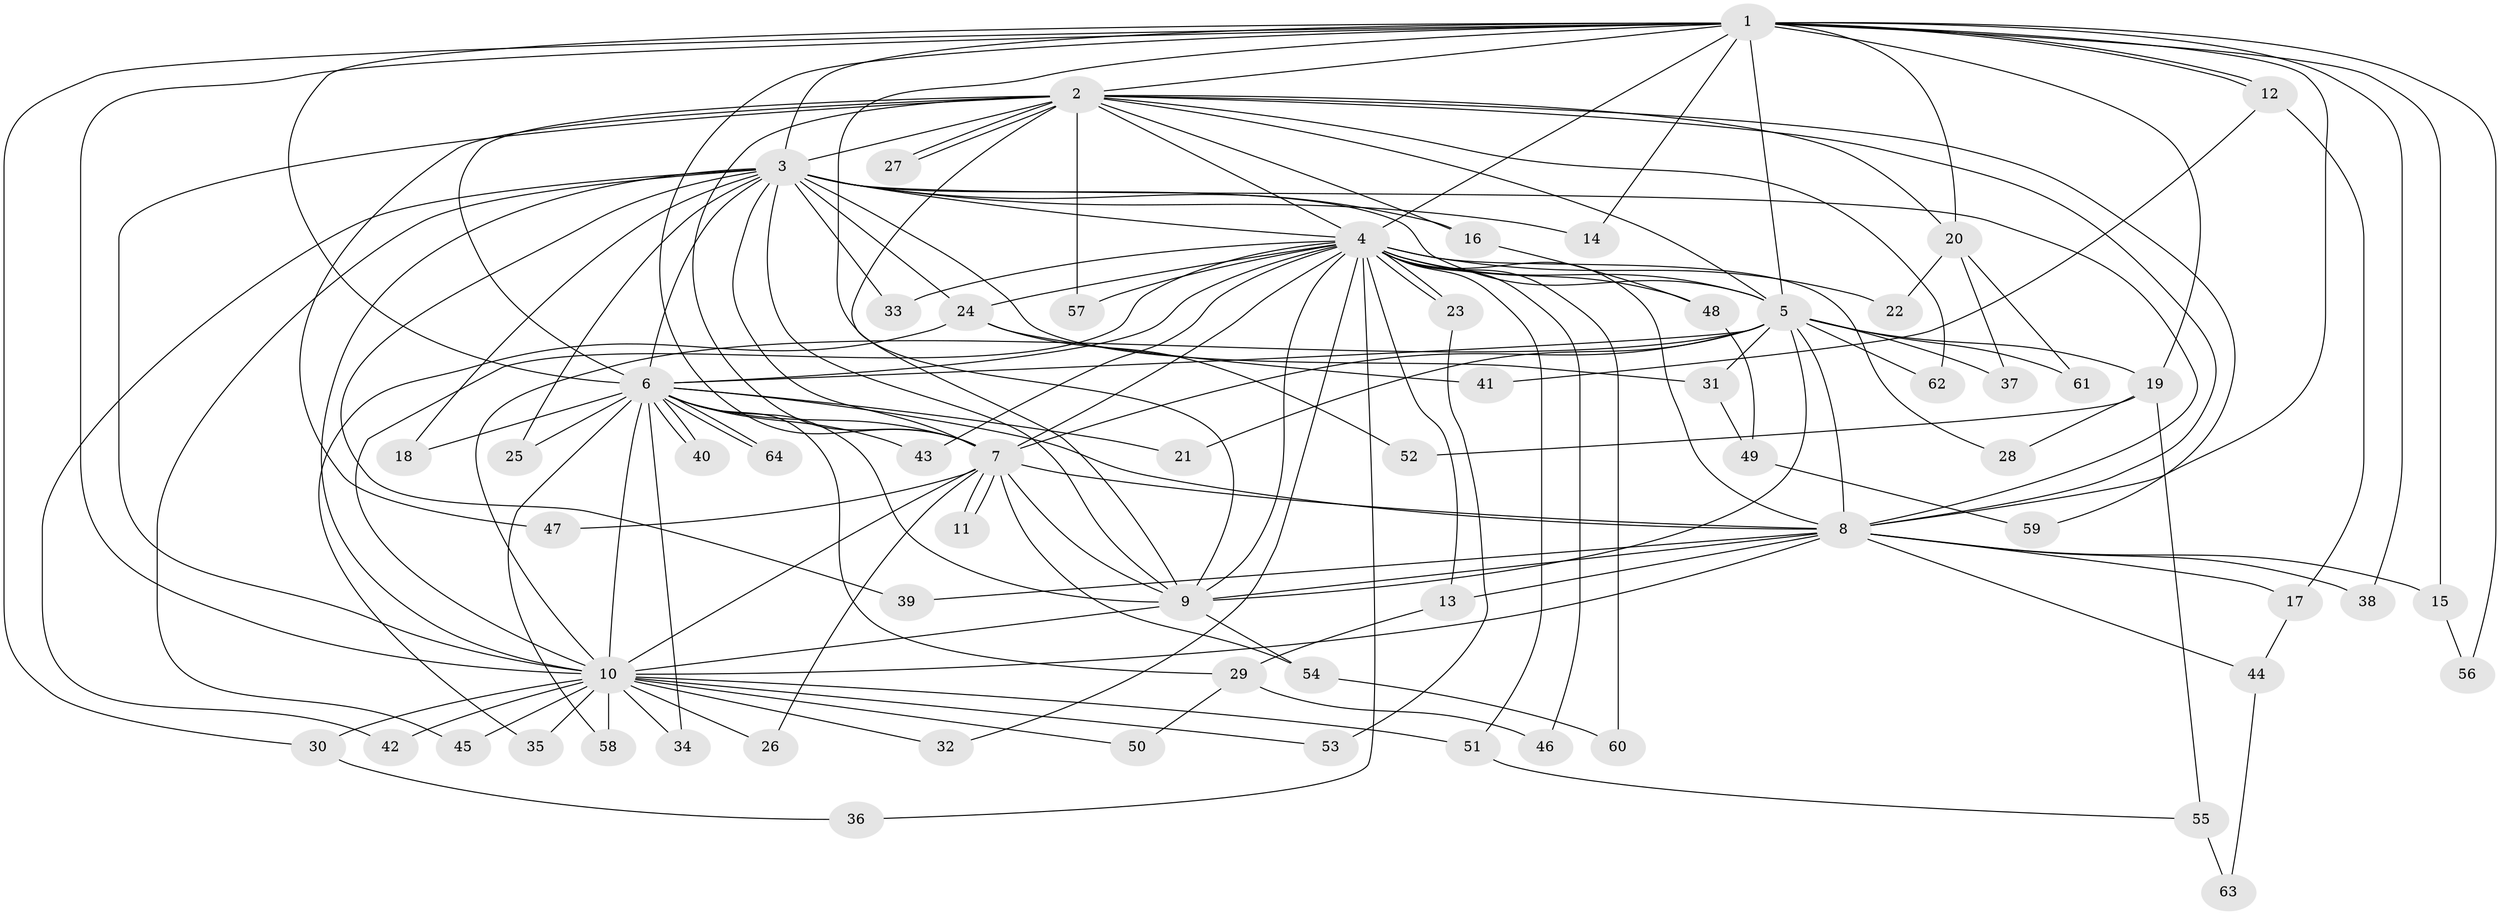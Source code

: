// coarse degree distribution, {24: 0.021739130434782608, 13: 0.021739130434782608, 17: 0.021739130434782608, 22: 0.021739130434782608, 14: 0.043478260869565216, 11: 0.021739130434782608, 9: 0.021739130434782608, 18: 0.021739130434782608, 5: 0.08695652173913043, 2: 0.4782608695652174, 3: 0.17391304347826086, 4: 0.021739130434782608, 1: 0.043478260869565216}
// Generated by graph-tools (version 1.1) at 2025/51/02/27/25 19:51:47]
// undirected, 64 vertices, 153 edges
graph export_dot {
graph [start="1"]
  node [color=gray90,style=filled];
  1;
  2;
  3;
  4;
  5;
  6;
  7;
  8;
  9;
  10;
  11;
  12;
  13;
  14;
  15;
  16;
  17;
  18;
  19;
  20;
  21;
  22;
  23;
  24;
  25;
  26;
  27;
  28;
  29;
  30;
  31;
  32;
  33;
  34;
  35;
  36;
  37;
  38;
  39;
  40;
  41;
  42;
  43;
  44;
  45;
  46;
  47;
  48;
  49;
  50;
  51;
  52;
  53;
  54;
  55;
  56;
  57;
  58;
  59;
  60;
  61;
  62;
  63;
  64;
  1 -- 2;
  1 -- 3;
  1 -- 4;
  1 -- 5;
  1 -- 6;
  1 -- 7;
  1 -- 8;
  1 -- 9;
  1 -- 10;
  1 -- 12;
  1 -- 12;
  1 -- 14;
  1 -- 15;
  1 -- 19;
  1 -- 20;
  1 -- 30;
  1 -- 38;
  1 -- 56;
  2 -- 3;
  2 -- 4;
  2 -- 5;
  2 -- 6;
  2 -- 7;
  2 -- 8;
  2 -- 9;
  2 -- 10;
  2 -- 16;
  2 -- 20;
  2 -- 27;
  2 -- 27;
  2 -- 47;
  2 -- 57;
  2 -- 59;
  2 -- 62;
  3 -- 4;
  3 -- 5;
  3 -- 6;
  3 -- 7;
  3 -- 8;
  3 -- 9;
  3 -- 10;
  3 -- 14;
  3 -- 16;
  3 -- 18;
  3 -- 24;
  3 -- 25;
  3 -- 31;
  3 -- 33;
  3 -- 39;
  3 -- 42;
  3 -- 45;
  4 -- 5;
  4 -- 6;
  4 -- 7;
  4 -- 8;
  4 -- 9;
  4 -- 10;
  4 -- 13;
  4 -- 22;
  4 -- 23;
  4 -- 23;
  4 -- 24;
  4 -- 28;
  4 -- 32;
  4 -- 33;
  4 -- 36;
  4 -- 43;
  4 -- 46;
  4 -- 48;
  4 -- 51;
  4 -- 57;
  4 -- 60;
  5 -- 6;
  5 -- 7;
  5 -- 8;
  5 -- 9;
  5 -- 10;
  5 -- 19;
  5 -- 21;
  5 -- 31;
  5 -- 37;
  5 -- 61;
  5 -- 62;
  6 -- 7;
  6 -- 8;
  6 -- 9;
  6 -- 10;
  6 -- 18;
  6 -- 21;
  6 -- 25;
  6 -- 29;
  6 -- 34;
  6 -- 40;
  6 -- 40;
  6 -- 43;
  6 -- 58;
  6 -- 64;
  6 -- 64;
  7 -- 8;
  7 -- 9;
  7 -- 10;
  7 -- 11;
  7 -- 11;
  7 -- 26;
  7 -- 47;
  7 -- 54;
  8 -- 9;
  8 -- 10;
  8 -- 13;
  8 -- 15;
  8 -- 17;
  8 -- 38;
  8 -- 39;
  8 -- 44;
  9 -- 10;
  9 -- 54;
  10 -- 26;
  10 -- 30;
  10 -- 32;
  10 -- 34;
  10 -- 35;
  10 -- 42;
  10 -- 45;
  10 -- 50;
  10 -- 51;
  10 -- 53;
  10 -- 58;
  12 -- 17;
  12 -- 41;
  13 -- 29;
  15 -- 56;
  16 -- 48;
  17 -- 44;
  19 -- 28;
  19 -- 52;
  19 -- 55;
  20 -- 22;
  20 -- 37;
  20 -- 61;
  23 -- 53;
  24 -- 35;
  24 -- 41;
  24 -- 52;
  29 -- 46;
  29 -- 50;
  30 -- 36;
  31 -- 49;
  44 -- 63;
  48 -- 49;
  49 -- 59;
  51 -- 55;
  54 -- 60;
  55 -- 63;
}
